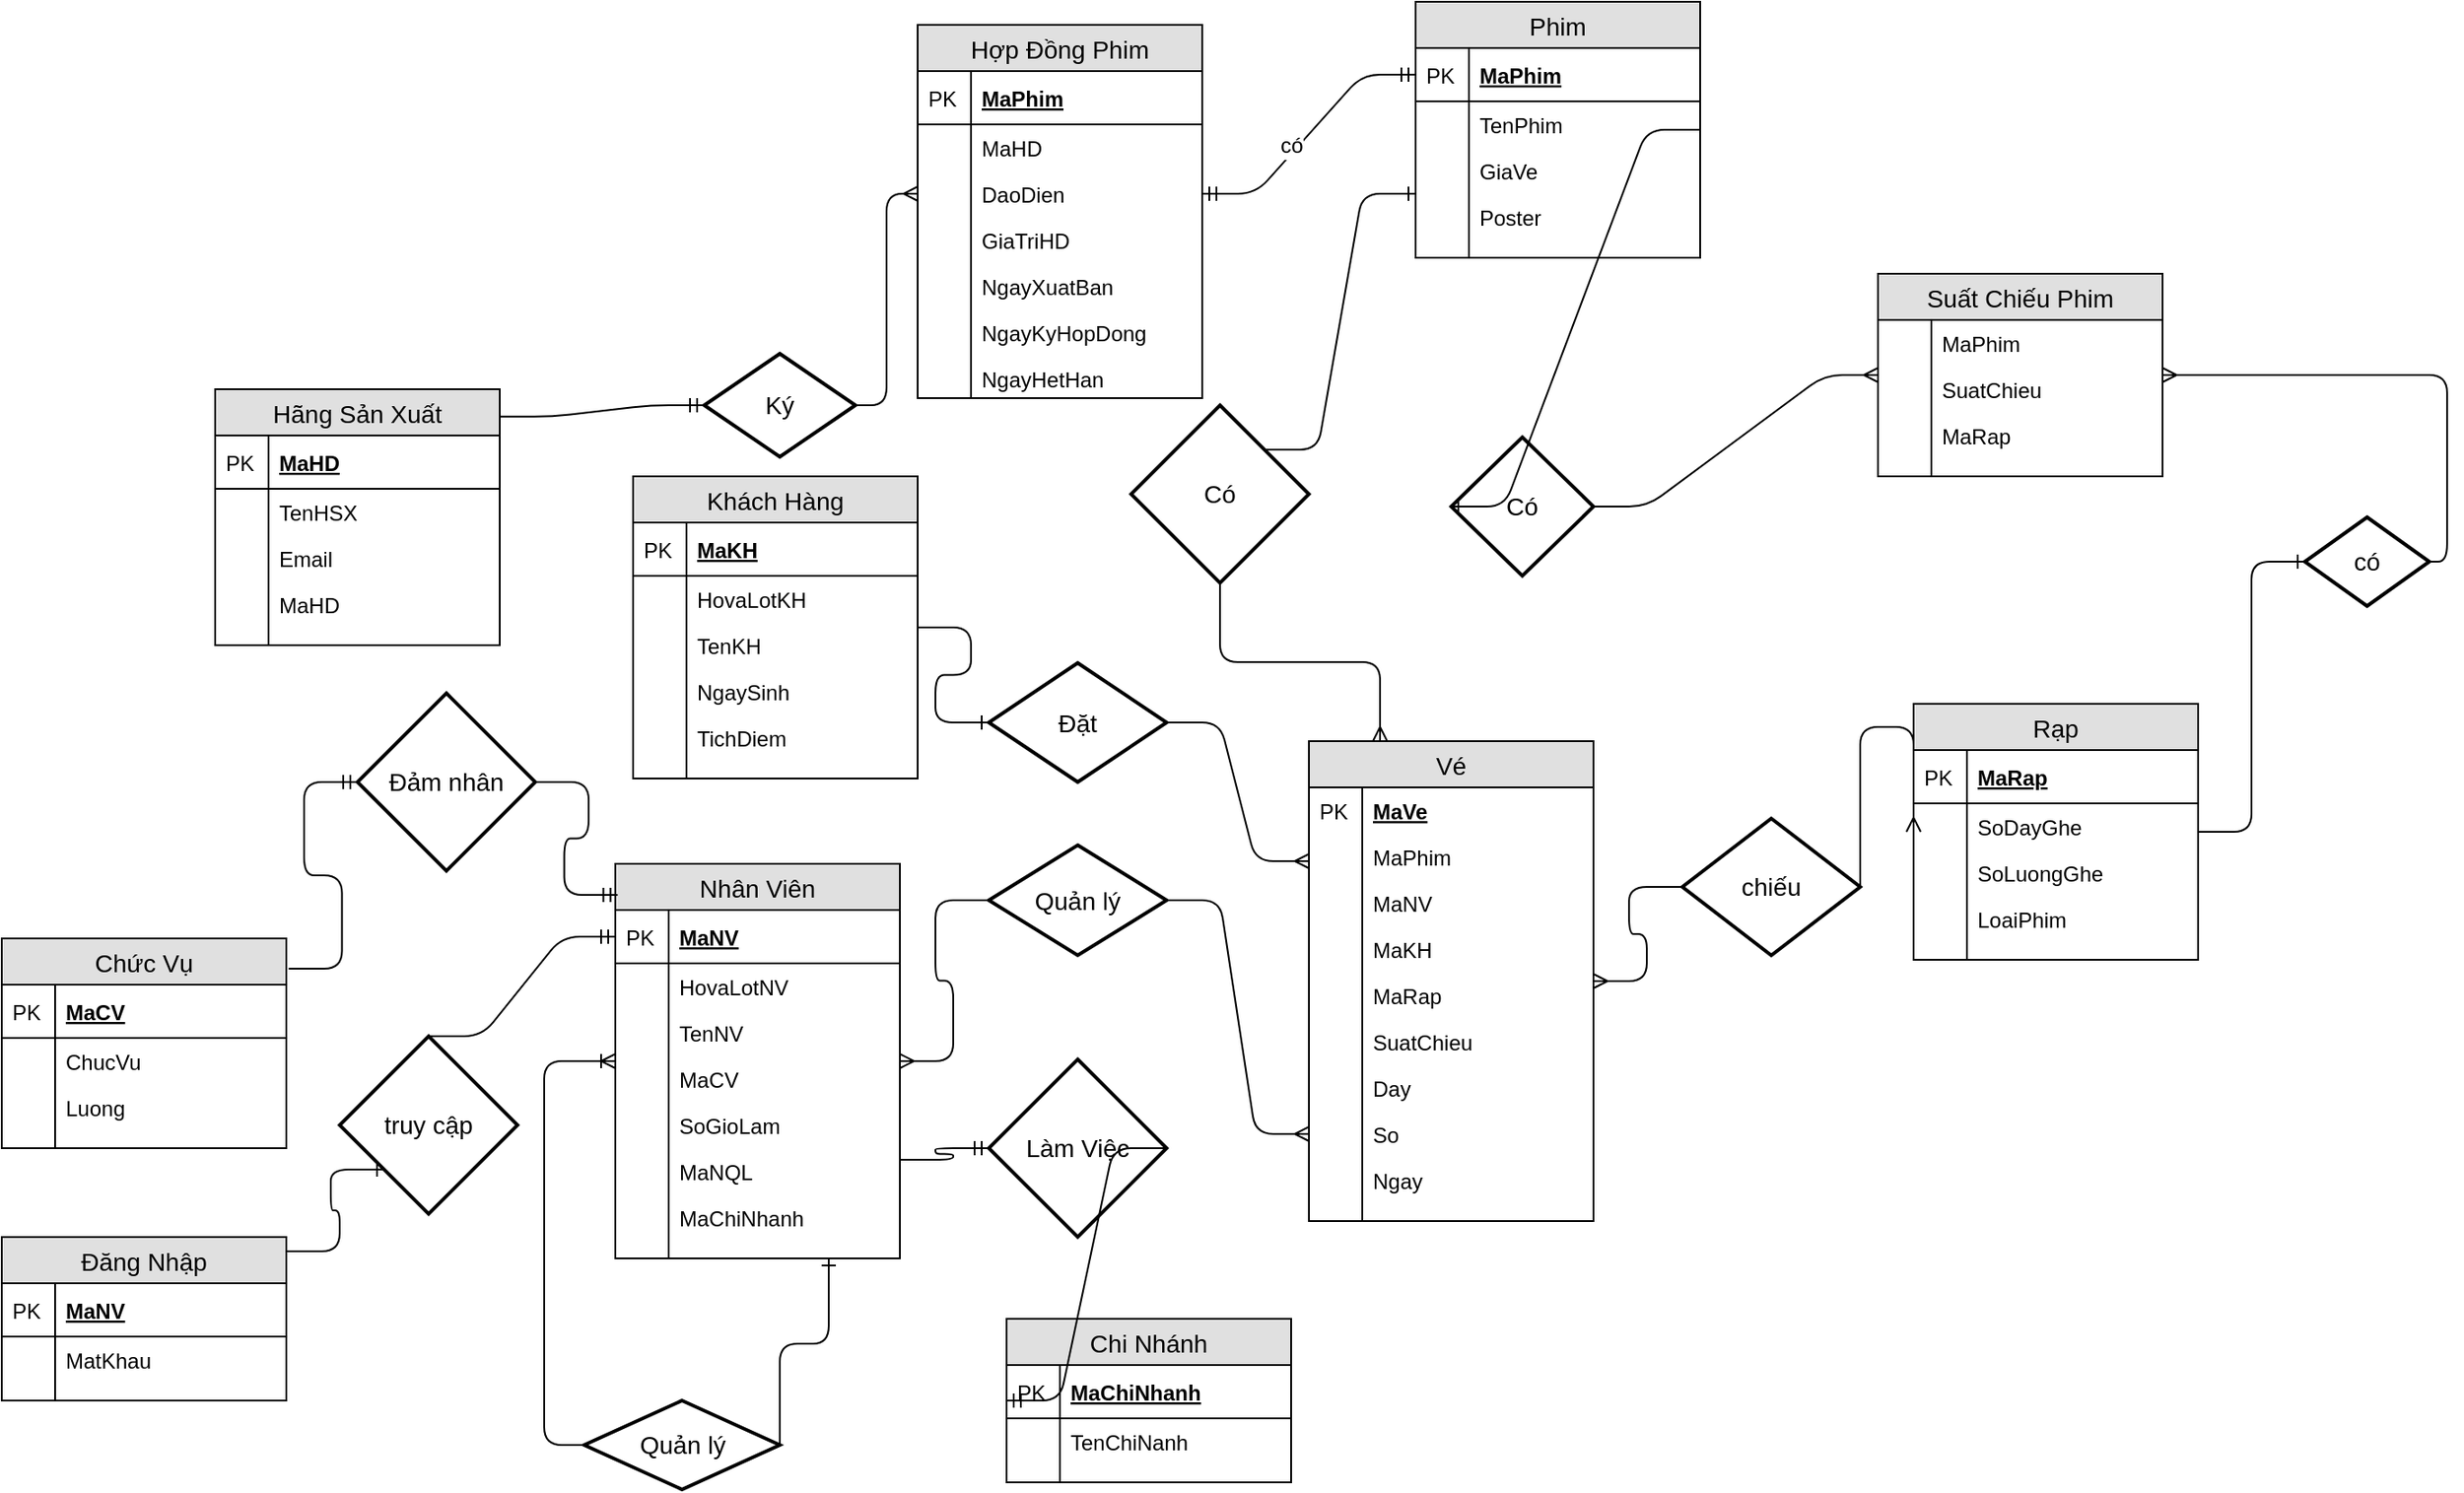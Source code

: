<mxfile version="12.2.4" type="device" pages="1"><diagram id="tNnjI2IYFO8P9612oSQE" name="Page-1"><mxGraphModel dx="1966" dy="843" grid="1" gridSize="10" guides="1" tooltips="1" connect="1" arrows="1" fold="1" page="1" pageScale="1" pageWidth="1654" pageHeight="2336" math="0" shadow="0"><root><mxCell id="0"/><mxCell id="1" parent="0"/><mxCell id="jgSNfSl7zf2CYYQzQwZG-4" value="Hãng Sản Xuất" style="swimlane;fontStyle=0;childLayout=stackLayout;horizontal=1;startSize=26;fillColor=#e0e0e0;horizontalStack=0;resizeParent=1;resizeParentMax=0;resizeLast=0;collapsible=1;marginBottom=0;swimlaneFillColor=#ffffff;align=center;fontSize=14;" parent="1" vertex="1"><mxGeometry x="200" y="385" width="160" height="144" as="geometry"><mxRectangle x="275" y="381" width="130" height="26" as="alternateBounds"/></mxGeometry></mxCell><mxCell id="jgSNfSl7zf2CYYQzQwZG-5" value="MaHD" style="shape=partialRectangle;top=0;left=0;right=0;bottom=1;align=left;verticalAlign=middle;fillColor=none;spacingLeft=34;spacingRight=4;overflow=hidden;rotatable=0;points=[[0,0.5],[1,0.5]];portConstraint=eastwest;dropTarget=0;fontStyle=5;fontSize=12;" parent="jgSNfSl7zf2CYYQzQwZG-4" vertex="1"><mxGeometry y="26" width="160" height="30" as="geometry"/></mxCell><mxCell id="jgSNfSl7zf2CYYQzQwZG-6" value="PK" style="shape=partialRectangle;top=0;left=0;bottom=0;fillColor=none;align=left;verticalAlign=middle;spacingLeft=4;spacingRight=4;overflow=hidden;rotatable=0;points=[];portConstraint=eastwest;part=1;fontSize=12;" parent="jgSNfSl7zf2CYYQzQwZG-5" vertex="1" connectable="0"><mxGeometry width="30" height="30" as="geometry"/></mxCell><mxCell id="jgSNfSl7zf2CYYQzQwZG-7" value="TenHSX" style="shape=partialRectangle;top=0;left=0;right=0;bottom=0;align=left;verticalAlign=top;fillColor=none;spacingLeft=34;spacingRight=4;overflow=hidden;rotatable=0;points=[[0,0.5],[1,0.5]];portConstraint=eastwest;dropTarget=0;fontSize=12;" parent="jgSNfSl7zf2CYYQzQwZG-4" vertex="1"><mxGeometry y="56" width="160" height="26" as="geometry"/></mxCell><mxCell id="jgSNfSl7zf2CYYQzQwZG-8" value="" style="shape=partialRectangle;top=0;left=0;bottom=0;fillColor=none;align=left;verticalAlign=top;spacingLeft=4;spacingRight=4;overflow=hidden;rotatable=0;points=[];portConstraint=eastwest;part=1;fontSize=12;" parent="jgSNfSl7zf2CYYQzQwZG-7" vertex="1" connectable="0"><mxGeometry width="30" height="26" as="geometry"/></mxCell><mxCell id="jgSNfSl7zf2CYYQzQwZG-9" value="Email" style="shape=partialRectangle;top=0;left=0;right=0;bottom=0;align=left;verticalAlign=top;fillColor=none;spacingLeft=34;spacingRight=4;overflow=hidden;rotatable=0;points=[[0,0.5],[1,0.5]];portConstraint=eastwest;dropTarget=0;fontSize=12;" parent="jgSNfSl7zf2CYYQzQwZG-4" vertex="1"><mxGeometry y="82" width="160" height="26" as="geometry"/></mxCell><mxCell id="jgSNfSl7zf2CYYQzQwZG-10" value="" style="shape=partialRectangle;top=0;left=0;bottom=0;fillColor=none;align=left;verticalAlign=top;spacingLeft=4;spacingRight=4;overflow=hidden;rotatable=0;points=[];portConstraint=eastwest;part=1;fontSize=12;" parent="jgSNfSl7zf2CYYQzQwZG-9" vertex="1" connectable="0"><mxGeometry width="30" height="26" as="geometry"/></mxCell><mxCell id="jgSNfSl7zf2CYYQzQwZG-11" value="MaHD" style="shape=partialRectangle;top=0;left=0;right=0;bottom=0;align=left;verticalAlign=top;fillColor=none;spacingLeft=34;spacingRight=4;overflow=hidden;rotatable=0;points=[[0,0.5],[1,0.5]];portConstraint=eastwest;dropTarget=0;fontSize=12;" parent="jgSNfSl7zf2CYYQzQwZG-4" vertex="1"><mxGeometry y="108" width="160" height="26" as="geometry"/></mxCell><mxCell id="jgSNfSl7zf2CYYQzQwZG-12" value="" style="shape=partialRectangle;top=0;left=0;bottom=0;fillColor=none;align=left;verticalAlign=top;spacingLeft=4;spacingRight=4;overflow=hidden;rotatable=0;points=[];portConstraint=eastwest;part=1;fontSize=12;" parent="jgSNfSl7zf2CYYQzQwZG-11" vertex="1" connectable="0"><mxGeometry width="30" height="26" as="geometry"/></mxCell><mxCell id="jgSNfSl7zf2CYYQzQwZG-13" value="" style="shape=partialRectangle;top=0;left=0;right=0;bottom=0;align=left;verticalAlign=top;fillColor=none;spacingLeft=34;spacingRight=4;overflow=hidden;rotatable=0;points=[[0,0.5],[1,0.5]];portConstraint=eastwest;dropTarget=0;fontSize=12;" parent="jgSNfSl7zf2CYYQzQwZG-4" vertex="1"><mxGeometry y="134" width="160" height="10" as="geometry"/></mxCell><mxCell id="jgSNfSl7zf2CYYQzQwZG-14" value="" style="shape=partialRectangle;top=0;left=0;bottom=0;fillColor=none;align=left;verticalAlign=top;spacingLeft=4;spacingRight=4;overflow=hidden;rotatable=0;points=[];portConstraint=eastwest;part=1;fontSize=12;" parent="jgSNfSl7zf2CYYQzQwZG-13" vertex="1" connectable="0"><mxGeometry width="30" height="10" as="geometry"/></mxCell><mxCell id="jgSNfSl7zf2CYYQzQwZG-21" value="Phim" style="swimlane;fontStyle=0;childLayout=stackLayout;horizontal=1;startSize=26;fillColor=#e0e0e0;horizontalStack=0;resizeParent=1;resizeParentMax=0;resizeLast=0;collapsible=1;marginBottom=0;swimlaneFillColor=#ffffff;align=center;fontSize=14;" parent="1" vertex="1"><mxGeometry x="875" y="167" width="160" height="144" as="geometry"><mxRectangle x="875" y="167" width="60" height="26" as="alternateBounds"/></mxGeometry></mxCell><mxCell id="jgSNfSl7zf2CYYQzQwZG-22" value="MaPhim" style="shape=partialRectangle;top=0;left=0;right=0;bottom=1;align=left;verticalAlign=middle;fillColor=none;spacingLeft=34;spacingRight=4;overflow=hidden;rotatable=0;points=[[0,0.5],[1,0.5]];portConstraint=eastwest;dropTarget=0;fontStyle=5;fontSize=12;" parent="jgSNfSl7zf2CYYQzQwZG-21" vertex="1"><mxGeometry y="26" width="160" height="30" as="geometry"/></mxCell><mxCell id="jgSNfSl7zf2CYYQzQwZG-23" value="PK" style="shape=partialRectangle;top=0;left=0;bottom=0;fillColor=none;align=left;verticalAlign=middle;spacingLeft=4;spacingRight=4;overflow=hidden;rotatable=0;points=[];portConstraint=eastwest;part=1;fontSize=12;" parent="jgSNfSl7zf2CYYQzQwZG-22" vertex="1" connectable="0"><mxGeometry width="30" height="30" as="geometry"/></mxCell><mxCell id="jgSNfSl7zf2CYYQzQwZG-24" value="TenPhim" style="shape=partialRectangle;top=0;left=0;right=0;bottom=0;align=left;verticalAlign=top;fillColor=none;spacingLeft=34;spacingRight=4;overflow=hidden;rotatable=0;points=[[0,0.5],[1,0.5]];portConstraint=eastwest;dropTarget=0;fontSize=12;" parent="jgSNfSl7zf2CYYQzQwZG-21" vertex="1"><mxGeometry y="56" width="160" height="26" as="geometry"/></mxCell><mxCell id="jgSNfSl7zf2CYYQzQwZG-25" value="" style="shape=partialRectangle;top=0;left=0;bottom=0;fillColor=none;align=left;verticalAlign=top;spacingLeft=4;spacingRight=4;overflow=hidden;rotatable=0;points=[];portConstraint=eastwest;part=1;fontSize=12;" parent="jgSNfSl7zf2CYYQzQwZG-24" vertex="1" connectable="0"><mxGeometry width="30" height="26" as="geometry"/></mxCell><mxCell id="jgSNfSl7zf2CYYQzQwZG-26" value="GiaVe" style="shape=partialRectangle;top=0;left=0;right=0;bottom=0;align=left;verticalAlign=top;fillColor=none;spacingLeft=34;spacingRight=4;overflow=hidden;rotatable=0;points=[[0,0.5],[1,0.5]];portConstraint=eastwest;dropTarget=0;fontSize=12;" parent="jgSNfSl7zf2CYYQzQwZG-21" vertex="1"><mxGeometry y="82" width="160" height="26" as="geometry"/></mxCell><mxCell id="jgSNfSl7zf2CYYQzQwZG-27" value="" style="shape=partialRectangle;top=0;left=0;bottom=0;fillColor=none;align=left;verticalAlign=top;spacingLeft=4;spacingRight=4;overflow=hidden;rotatable=0;points=[];portConstraint=eastwest;part=1;fontSize=12;" parent="jgSNfSl7zf2CYYQzQwZG-26" vertex="1" connectable="0"><mxGeometry width="30" height="26" as="geometry"/></mxCell><mxCell id="jgSNfSl7zf2CYYQzQwZG-28" value="Poster" style="shape=partialRectangle;top=0;left=0;right=0;bottom=0;align=left;verticalAlign=top;fillColor=none;spacingLeft=34;spacingRight=4;overflow=hidden;rotatable=0;points=[[0,0.5],[1,0.5]];portConstraint=eastwest;dropTarget=0;fontSize=12;" parent="jgSNfSl7zf2CYYQzQwZG-21" vertex="1"><mxGeometry y="108" width="160" height="26" as="geometry"/></mxCell><mxCell id="jgSNfSl7zf2CYYQzQwZG-29" value="" style="shape=partialRectangle;top=0;left=0;bottom=0;fillColor=none;align=left;verticalAlign=top;spacingLeft=4;spacingRight=4;overflow=hidden;rotatable=0;points=[];portConstraint=eastwest;part=1;fontSize=12;" parent="jgSNfSl7zf2CYYQzQwZG-28" vertex="1" connectable="0"><mxGeometry width="30" height="26" as="geometry"/></mxCell><mxCell id="jgSNfSl7zf2CYYQzQwZG-30" value="" style="shape=partialRectangle;top=0;left=0;right=0;bottom=0;align=left;verticalAlign=top;fillColor=none;spacingLeft=34;spacingRight=4;overflow=hidden;rotatable=0;points=[[0,0.5],[1,0.5]];portConstraint=eastwest;dropTarget=0;fontSize=12;" parent="jgSNfSl7zf2CYYQzQwZG-21" vertex="1"><mxGeometry y="134" width="160" height="10" as="geometry"/></mxCell><mxCell id="jgSNfSl7zf2CYYQzQwZG-31" value="" style="shape=partialRectangle;top=0;left=0;bottom=0;fillColor=none;align=left;verticalAlign=top;spacingLeft=4;spacingRight=4;overflow=hidden;rotatable=0;points=[];portConstraint=eastwest;part=1;fontSize=12;" parent="jgSNfSl7zf2CYYQzQwZG-30" vertex="1" connectable="0"><mxGeometry width="30" height="10" as="geometry"/></mxCell><mxCell id="jgSNfSl7zf2CYYQzQwZG-32" value="Hợp Đồng Phim" style="swimlane;fontStyle=0;childLayout=stackLayout;horizontal=1;startSize=26;fillColor=#e0e0e0;horizontalStack=0;resizeParent=1;resizeParentMax=0;resizeLast=0;collapsible=1;marginBottom=0;swimlaneFillColor=#ffffff;align=center;fontSize=14;" parent="1" vertex="1"><mxGeometry x="595" y="180" width="160" height="210" as="geometry"><mxRectangle x="595" y="180" width="130" height="26" as="alternateBounds"/></mxGeometry></mxCell><mxCell id="jgSNfSl7zf2CYYQzQwZG-33" value="MaPhim" style="shape=partialRectangle;top=0;left=0;right=0;bottom=1;align=left;verticalAlign=middle;fillColor=none;spacingLeft=34;spacingRight=4;overflow=hidden;rotatable=0;points=[[0,0.5],[1,0.5]];portConstraint=eastwest;dropTarget=0;fontStyle=5;fontSize=12;" parent="jgSNfSl7zf2CYYQzQwZG-32" vertex="1"><mxGeometry y="26" width="160" height="30" as="geometry"/></mxCell><mxCell id="jgSNfSl7zf2CYYQzQwZG-34" value="PK" style="shape=partialRectangle;top=0;left=0;bottom=0;fillColor=none;align=left;verticalAlign=middle;spacingLeft=4;spacingRight=4;overflow=hidden;rotatable=0;points=[];portConstraint=eastwest;part=1;fontSize=12;" parent="jgSNfSl7zf2CYYQzQwZG-33" vertex="1" connectable="0"><mxGeometry width="30" height="30" as="geometry"/></mxCell><mxCell id="jgSNfSl7zf2CYYQzQwZG-35" value="MaHD" style="shape=partialRectangle;top=0;left=0;right=0;bottom=0;align=left;verticalAlign=top;fillColor=none;spacingLeft=34;spacingRight=4;overflow=hidden;rotatable=0;points=[[0,0.5],[1,0.5]];portConstraint=eastwest;dropTarget=0;fontSize=12;" parent="jgSNfSl7zf2CYYQzQwZG-32" vertex="1"><mxGeometry y="56" width="160" height="26" as="geometry"/></mxCell><mxCell id="jgSNfSl7zf2CYYQzQwZG-36" value="" style="shape=partialRectangle;top=0;left=0;bottom=0;fillColor=none;align=left;verticalAlign=top;spacingLeft=4;spacingRight=4;overflow=hidden;rotatable=0;points=[];portConstraint=eastwest;part=1;fontSize=12;" parent="jgSNfSl7zf2CYYQzQwZG-35" vertex="1" connectable="0"><mxGeometry width="30" height="26" as="geometry"/></mxCell><mxCell id="jgSNfSl7zf2CYYQzQwZG-37" value="DaoDien" style="shape=partialRectangle;top=0;left=0;right=0;bottom=0;align=left;verticalAlign=top;fillColor=none;spacingLeft=34;spacingRight=4;overflow=hidden;rotatable=0;points=[[0,0.5],[1,0.5]];portConstraint=eastwest;dropTarget=0;fontSize=12;" parent="jgSNfSl7zf2CYYQzQwZG-32" vertex="1"><mxGeometry y="82" width="160" height="26" as="geometry"/></mxCell><mxCell id="jgSNfSl7zf2CYYQzQwZG-38" value="" style="shape=partialRectangle;top=0;left=0;bottom=0;fillColor=none;align=left;verticalAlign=top;spacingLeft=4;spacingRight=4;overflow=hidden;rotatable=0;points=[];portConstraint=eastwest;part=1;fontSize=12;" parent="jgSNfSl7zf2CYYQzQwZG-37" vertex="1" connectable="0"><mxGeometry width="30" height="26" as="geometry"/></mxCell><mxCell id="jgSNfSl7zf2CYYQzQwZG-39" value="GiaTriHD" style="shape=partialRectangle;top=0;left=0;right=0;bottom=0;align=left;verticalAlign=top;fillColor=none;spacingLeft=34;spacingRight=4;overflow=hidden;rotatable=0;points=[[0,0.5],[1,0.5]];portConstraint=eastwest;dropTarget=0;fontSize=12;" parent="jgSNfSl7zf2CYYQzQwZG-32" vertex="1"><mxGeometry y="108" width="160" height="26" as="geometry"/></mxCell><mxCell id="jgSNfSl7zf2CYYQzQwZG-40" value="" style="shape=partialRectangle;top=0;left=0;bottom=0;fillColor=none;align=left;verticalAlign=top;spacingLeft=4;spacingRight=4;overflow=hidden;rotatable=0;points=[];portConstraint=eastwest;part=1;fontSize=12;" parent="jgSNfSl7zf2CYYQzQwZG-39" vertex="1" connectable="0"><mxGeometry width="30" height="26" as="geometry"/></mxCell><mxCell id="jgSNfSl7zf2CYYQzQwZG-45" value="NgayXuatBan" style="shape=partialRectangle;top=0;left=0;right=0;bottom=0;align=left;verticalAlign=top;fillColor=none;spacingLeft=34;spacingRight=4;overflow=hidden;rotatable=0;points=[[0,0.5],[1,0.5]];portConstraint=eastwest;dropTarget=0;fontSize=12;" parent="jgSNfSl7zf2CYYQzQwZG-32" vertex="1"><mxGeometry y="134" width="160" height="26" as="geometry"/></mxCell><mxCell id="jgSNfSl7zf2CYYQzQwZG-46" value="" style="shape=partialRectangle;top=0;left=0;bottom=0;fillColor=none;align=left;verticalAlign=top;spacingLeft=4;spacingRight=4;overflow=hidden;rotatable=0;points=[];portConstraint=eastwest;part=1;fontSize=12;" parent="jgSNfSl7zf2CYYQzQwZG-45" vertex="1" connectable="0"><mxGeometry width="30" height="26" as="geometry"/></mxCell><mxCell id="jgSNfSl7zf2CYYQzQwZG-48" value="NgayKyHopDong" style="shape=partialRectangle;top=0;left=0;right=0;bottom=0;align=left;verticalAlign=top;fillColor=none;spacingLeft=34;spacingRight=4;overflow=hidden;rotatable=0;points=[[0,0.5],[1,0.5]];portConstraint=eastwest;dropTarget=0;fontSize=12;" parent="jgSNfSl7zf2CYYQzQwZG-32" vertex="1"><mxGeometry y="160" width="160" height="26" as="geometry"/></mxCell><mxCell id="jgSNfSl7zf2CYYQzQwZG-49" value="" style="shape=partialRectangle;top=0;left=0;bottom=0;fillColor=none;align=left;verticalAlign=top;spacingLeft=4;spacingRight=4;overflow=hidden;rotatable=0;points=[];portConstraint=eastwest;part=1;fontSize=12;" parent="jgSNfSl7zf2CYYQzQwZG-48" vertex="1" connectable="0"><mxGeometry width="30" height="26" as="geometry"/></mxCell><mxCell id="jgSNfSl7zf2CYYQzQwZG-41" value="NgayHetHan" style="shape=partialRectangle;top=0;left=0;right=0;bottom=0;align=left;verticalAlign=top;fillColor=none;spacingLeft=34;spacingRight=4;overflow=hidden;rotatable=0;points=[[0,0.5],[1,0.5]];portConstraint=eastwest;dropTarget=0;fontSize=12;" parent="jgSNfSl7zf2CYYQzQwZG-32" vertex="1"><mxGeometry y="186" width="160" height="24" as="geometry"/></mxCell><mxCell id="jgSNfSl7zf2CYYQzQwZG-42" value="" style="shape=partialRectangle;top=0;left=0;bottom=0;fillColor=none;align=left;verticalAlign=top;spacingLeft=4;spacingRight=4;overflow=hidden;rotatable=0;points=[];portConstraint=eastwest;part=1;fontSize=12;" parent="jgSNfSl7zf2CYYQzQwZG-41" vertex="1" connectable="0"><mxGeometry width="30" height="24" as="geometry"/></mxCell><mxCell id="jgSNfSl7zf2CYYQzQwZG-50" value="Ký" style="shape=rhombus;strokeWidth=2;fontSize=17;perimeter=rhombusPerimeter;whiteSpace=wrap;html=1;align=center;fontSize=14;" parent="1" vertex="1"><mxGeometry x="475" y="365" width="85" height="58" as="geometry"/></mxCell><mxCell id="jgSNfSl7zf2CYYQzQwZG-51" value="" style="edgeStyle=entityRelationEdgeStyle;fontSize=12;html=1;endArrow=ERmandOne;entryX=0;entryY=0.5;entryDx=0;entryDy=0;exitX=0.997;exitY=0.107;exitDx=0;exitDy=0;exitPerimeter=0;" parent="1" source="jgSNfSl7zf2CYYQzQwZG-4" target="jgSNfSl7zf2CYYQzQwZG-50" edge="1"><mxGeometry width="100" height="100" relative="1" as="geometry"><mxPoint x="335" y="622" as="sourcePoint"/><mxPoint x="435" y="522" as="targetPoint"/></mxGeometry></mxCell><mxCell id="jgSNfSl7zf2CYYQzQwZG-52" value="" style="edgeStyle=elbowEdgeStyle;fontSize=12;html=1;endArrow=ERmany;entryX=0;entryY=0.5;entryDx=0;entryDy=0;exitX=1;exitY=0.5;exitDx=0;exitDy=0;" parent="1" source="jgSNfSl7zf2CYYQzQwZG-50" target="jgSNfSl7zf2CYYQzQwZG-37" edge="1"><mxGeometry width="100" height="100" relative="1" as="geometry"><mxPoint x="375" y="642" as="sourcePoint"/><mxPoint x="475" y="542" as="targetPoint"/></mxGeometry></mxCell><mxCell id="jgSNfSl7zf2CYYQzQwZG-53" value="" style="edgeStyle=entityRelationEdgeStyle;fontSize=12;html=1;endArrow=ERmandOne;startArrow=ERmandOne;entryX=0;entryY=0.5;entryDx=0;entryDy=0;exitX=1;exitY=0.5;exitDx=0;exitDy=0;" parent="1" source="jgSNfSl7zf2CYYQzQwZG-37" target="jgSNfSl7zf2CYYQzQwZG-22" edge="1"><mxGeometry width="100" height="100" relative="1" as="geometry"><mxPoint x="785" y="482" as="sourcePoint"/><mxPoint x="885" y="382" as="targetPoint"/></mxGeometry></mxCell><mxCell id="jgSNfSl7zf2CYYQzQwZG-68" value="có" style="text;html=1;resizable=0;points=[];align=center;verticalAlign=middle;labelBackgroundColor=#ffffff;" parent="jgSNfSl7zf2CYYQzQwZG-53" vertex="1" connectable="0"><mxGeometry x="-0.153" y="3" relative="1" as="geometry"><mxPoint as="offset"/></mxGeometry></mxCell><mxCell id="jgSNfSl7zf2CYYQzQwZG-54" value="Suất Chiếu Phim" style="swimlane;fontStyle=0;childLayout=stackLayout;horizontal=1;startSize=26;fillColor=#e0e0e0;horizontalStack=0;resizeParent=1;resizeParentMax=0;resizeLast=0;collapsible=1;marginBottom=0;swimlaneFillColor=#ffffff;align=center;fontSize=14;" parent="1" vertex="1"><mxGeometry x="1135" y="320" width="160" height="114" as="geometry"><mxRectangle x="800" y="39" width="140" height="26" as="alternateBounds"/></mxGeometry></mxCell><mxCell id="jgSNfSl7zf2CYYQzQwZG-57" value="MaPhim" style="shape=partialRectangle;top=0;left=0;right=0;bottom=0;align=left;verticalAlign=top;fillColor=none;spacingLeft=34;spacingRight=4;overflow=hidden;rotatable=0;points=[[0,0.5],[1,0.5]];portConstraint=eastwest;dropTarget=0;fontSize=12;" parent="jgSNfSl7zf2CYYQzQwZG-54" vertex="1"><mxGeometry y="26" width="160" height="26" as="geometry"/></mxCell><mxCell id="jgSNfSl7zf2CYYQzQwZG-58" value="" style="shape=partialRectangle;top=0;left=0;bottom=0;fillColor=none;align=left;verticalAlign=top;spacingLeft=4;spacingRight=4;overflow=hidden;rotatable=0;points=[];portConstraint=eastwest;part=1;fontSize=12;" parent="jgSNfSl7zf2CYYQzQwZG-57" vertex="1" connectable="0"><mxGeometry width="30" height="26" as="geometry"/></mxCell><mxCell id="jgSNfSl7zf2CYYQzQwZG-59" value="SuatChieu" style="shape=partialRectangle;top=0;left=0;right=0;bottom=0;align=left;verticalAlign=top;fillColor=none;spacingLeft=34;spacingRight=4;overflow=hidden;rotatable=0;points=[[0,0.5],[1,0.5]];portConstraint=eastwest;dropTarget=0;fontSize=12;" parent="jgSNfSl7zf2CYYQzQwZG-54" vertex="1"><mxGeometry y="52" width="160" height="26" as="geometry"/></mxCell><mxCell id="jgSNfSl7zf2CYYQzQwZG-60" value="" style="shape=partialRectangle;top=0;left=0;bottom=0;fillColor=none;align=left;verticalAlign=top;spacingLeft=4;spacingRight=4;overflow=hidden;rotatable=0;points=[];portConstraint=eastwest;part=1;fontSize=12;" parent="jgSNfSl7zf2CYYQzQwZG-59" vertex="1" connectable="0"><mxGeometry width="30" height="26" as="geometry"/></mxCell><mxCell id="jgSNfSl7zf2CYYQzQwZG-61" value="MaRap" style="shape=partialRectangle;top=0;left=0;right=0;bottom=0;align=left;verticalAlign=top;fillColor=none;spacingLeft=34;spacingRight=4;overflow=hidden;rotatable=0;points=[[0,0.5],[1,0.5]];portConstraint=eastwest;dropTarget=0;fontSize=12;" parent="jgSNfSl7zf2CYYQzQwZG-54" vertex="1"><mxGeometry y="78" width="160" height="26" as="geometry"/></mxCell><mxCell id="jgSNfSl7zf2CYYQzQwZG-62" value="" style="shape=partialRectangle;top=0;left=0;bottom=0;fillColor=none;align=left;verticalAlign=top;spacingLeft=4;spacingRight=4;overflow=hidden;rotatable=0;points=[];portConstraint=eastwest;part=1;fontSize=12;" parent="jgSNfSl7zf2CYYQzQwZG-61" vertex="1" connectable="0"><mxGeometry width="30" height="26" as="geometry"/></mxCell><mxCell id="jgSNfSl7zf2CYYQzQwZG-63" value="" style="shape=partialRectangle;top=0;left=0;right=0;bottom=0;align=left;verticalAlign=top;fillColor=none;spacingLeft=34;spacingRight=4;overflow=hidden;rotatable=0;points=[[0,0.5],[1,0.5]];portConstraint=eastwest;dropTarget=0;fontSize=12;" parent="jgSNfSl7zf2CYYQzQwZG-54" vertex="1"><mxGeometry y="104" width="160" height="10" as="geometry"/></mxCell><mxCell id="jgSNfSl7zf2CYYQzQwZG-64" value="" style="shape=partialRectangle;top=0;left=0;bottom=0;fillColor=none;align=left;verticalAlign=top;spacingLeft=4;spacingRight=4;overflow=hidden;rotatable=0;points=[];portConstraint=eastwest;part=1;fontSize=12;" parent="jgSNfSl7zf2CYYQzQwZG-63" vertex="1" connectable="0"><mxGeometry width="30" height="10" as="geometry"/></mxCell><mxCell id="jgSNfSl7zf2CYYQzQwZG-65" value="Có" style="shape=rhombus;strokeWidth=2;fontSize=17;perimeter=rhombusPerimeter;whiteSpace=wrap;html=1;align=center;fontSize=14;" parent="1" vertex="1"><mxGeometry x="895" y="412" width="80" height="78" as="geometry"/></mxCell><mxCell id="jgSNfSl7zf2CYYQzQwZG-69" value="" style="edgeStyle=entityRelationEdgeStyle;fontSize=12;html=1;endArrow=ERmany;entryX=0;entryY=0.5;entryDx=0;entryDy=0;exitX=1;exitY=0.5;exitDx=0;exitDy=0;" parent="1" source="jgSNfSl7zf2CYYQzQwZG-65" target="jgSNfSl7zf2CYYQzQwZG-54" edge="1"><mxGeometry width="100" height="100" relative="1" as="geometry"><mxPoint x="995" y="522" as="sourcePoint"/><mxPoint x="1095" y="422" as="targetPoint"/></mxGeometry></mxCell><mxCell id="jgSNfSl7zf2CYYQzQwZG-70" value="" style="edgeStyle=entityRelationEdgeStyle;fontSize=12;html=1;endArrow=ERone;endFill=1;entryX=0;entryY=0.5;entryDx=0;entryDy=0;exitX=1;exitY=0.5;exitDx=0;exitDy=0;" parent="1" source="jgSNfSl7zf2CYYQzQwZG-21" target="jgSNfSl7zf2CYYQzQwZG-65" edge="1"><mxGeometry width="100" height="100" relative="1" as="geometry"><mxPoint x="765" y="512" as="sourcePoint"/><mxPoint x="865" y="412" as="targetPoint"/></mxGeometry></mxCell><mxCell id="jgSNfSl7zf2CYYQzQwZG-71" value="Rạp" style="swimlane;fontStyle=0;childLayout=stackLayout;horizontal=1;startSize=26;fillColor=#e0e0e0;horizontalStack=0;resizeParent=1;resizeParentMax=0;resizeLast=0;collapsible=1;marginBottom=0;swimlaneFillColor=#ffffff;align=center;fontSize=14;" parent="1" vertex="1"><mxGeometry x="1155" y="562" width="160" height="144" as="geometry"><mxRectangle x="850" y="250" width="60" height="26" as="alternateBounds"/></mxGeometry></mxCell><mxCell id="jgSNfSl7zf2CYYQzQwZG-72" value="MaRap" style="shape=partialRectangle;top=0;left=0;right=0;bottom=1;align=left;verticalAlign=middle;fillColor=none;spacingLeft=34;spacingRight=4;overflow=hidden;rotatable=0;points=[[0,0.5],[1,0.5]];portConstraint=eastwest;dropTarget=0;fontStyle=5;fontSize=12;" parent="jgSNfSl7zf2CYYQzQwZG-71" vertex="1"><mxGeometry y="26" width="160" height="30" as="geometry"/></mxCell><mxCell id="jgSNfSl7zf2CYYQzQwZG-73" value="PK" style="shape=partialRectangle;top=0;left=0;bottom=0;fillColor=none;align=left;verticalAlign=middle;spacingLeft=4;spacingRight=4;overflow=hidden;rotatable=0;points=[];portConstraint=eastwest;part=1;fontSize=12;" parent="jgSNfSl7zf2CYYQzQwZG-72" vertex="1" connectable="0"><mxGeometry width="30" height="30" as="geometry"/></mxCell><mxCell id="jgSNfSl7zf2CYYQzQwZG-74" value="SoDayGhe" style="shape=partialRectangle;top=0;left=0;right=0;bottom=0;align=left;verticalAlign=top;fillColor=none;spacingLeft=34;spacingRight=4;overflow=hidden;rotatable=0;points=[[0,0.5],[1,0.5]];portConstraint=eastwest;dropTarget=0;fontSize=12;" parent="jgSNfSl7zf2CYYQzQwZG-71" vertex="1"><mxGeometry y="56" width="160" height="26" as="geometry"/></mxCell><mxCell id="jgSNfSl7zf2CYYQzQwZG-75" value="" style="shape=partialRectangle;top=0;left=0;bottom=0;fillColor=none;align=left;verticalAlign=top;spacingLeft=4;spacingRight=4;overflow=hidden;rotatable=0;points=[];portConstraint=eastwest;part=1;fontSize=12;" parent="jgSNfSl7zf2CYYQzQwZG-74" vertex="1" connectable="0"><mxGeometry width="30" height="26" as="geometry"/></mxCell><mxCell id="jgSNfSl7zf2CYYQzQwZG-76" value="SoLuongGhe" style="shape=partialRectangle;top=0;left=0;right=0;bottom=0;align=left;verticalAlign=top;fillColor=none;spacingLeft=34;spacingRight=4;overflow=hidden;rotatable=0;points=[[0,0.5],[1,0.5]];portConstraint=eastwest;dropTarget=0;fontSize=12;" parent="jgSNfSl7zf2CYYQzQwZG-71" vertex="1"><mxGeometry y="82" width="160" height="26" as="geometry"/></mxCell><mxCell id="jgSNfSl7zf2CYYQzQwZG-77" value="" style="shape=partialRectangle;top=0;left=0;bottom=0;fillColor=none;align=left;verticalAlign=top;spacingLeft=4;spacingRight=4;overflow=hidden;rotatable=0;points=[];portConstraint=eastwest;part=1;fontSize=12;" parent="jgSNfSl7zf2CYYQzQwZG-76" vertex="1" connectable="0"><mxGeometry width="30" height="26" as="geometry"/></mxCell><mxCell id="jgSNfSl7zf2CYYQzQwZG-78" value="LoaiPhim" style="shape=partialRectangle;top=0;left=0;right=0;bottom=0;align=left;verticalAlign=top;fillColor=none;spacingLeft=34;spacingRight=4;overflow=hidden;rotatable=0;points=[[0,0.5],[1,0.5]];portConstraint=eastwest;dropTarget=0;fontSize=12;" parent="jgSNfSl7zf2CYYQzQwZG-71" vertex="1"><mxGeometry y="108" width="160" height="26" as="geometry"/></mxCell><mxCell id="jgSNfSl7zf2CYYQzQwZG-79" value="" style="shape=partialRectangle;top=0;left=0;bottom=0;fillColor=none;align=left;verticalAlign=top;spacingLeft=4;spacingRight=4;overflow=hidden;rotatable=0;points=[];portConstraint=eastwest;part=1;fontSize=12;" parent="jgSNfSl7zf2CYYQzQwZG-78" vertex="1" connectable="0"><mxGeometry width="30" height="26" as="geometry"/></mxCell><mxCell id="jgSNfSl7zf2CYYQzQwZG-80" value="" style="shape=partialRectangle;top=0;left=0;right=0;bottom=0;align=left;verticalAlign=top;fillColor=none;spacingLeft=34;spacingRight=4;overflow=hidden;rotatable=0;points=[[0,0.5],[1,0.5]];portConstraint=eastwest;dropTarget=0;fontSize=12;" parent="jgSNfSl7zf2CYYQzQwZG-71" vertex="1"><mxGeometry y="134" width="160" height="10" as="geometry"/></mxCell><mxCell id="jgSNfSl7zf2CYYQzQwZG-81" value="" style="shape=partialRectangle;top=0;left=0;bottom=0;fillColor=none;align=left;verticalAlign=top;spacingLeft=4;spacingRight=4;overflow=hidden;rotatable=0;points=[];portConstraint=eastwest;part=1;fontSize=12;" parent="jgSNfSl7zf2CYYQzQwZG-80" vertex="1" connectable="0"><mxGeometry width="30" height="10" as="geometry"/></mxCell><mxCell id="jgSNfSl7zf2CYYQzQwZG-83" value="có" style="shape=rhombus;strokeWidth=2;fontSize=17;perimeter=rhombusPerimeter;whiteSpace=wrap;html=1;align=center;fontSize=14;" parent="1" vertex="1"><mxGeometry x="1375" y="457" width="70" height="50" as="geometry"/></mxCell><mxCell id="jgSNfSl7zf2CYYQzQwZG-84" value="" style="edgeStyle=entityRelationEdgeStyle;fontSize=12;html=1;endArrow=ERone;endFill=1;entryX=0;entryY=0.5;entryDx=0;entryDy=0;exitX=1;exitY=0.5;exitDx=0;exitDy=0;" parent="1" source="jgSNfSl7zf2CYYQzQwZG-71" target="jgSNfSl7zf2CYYQzQwZG-83" edge="1"><mxGeometry width="100" height="100" relative="1" as="geometry"><mxPoint x="1167" y="562" as="sourcePoint"/><mxPoint x="1075" y="492" as="targetPoint"/></mxGeometry></mxCell><mxCell id="jgSNfSl7zf2CYYQzQwZG-85" value="" style="edgeStyle=elbowEdgeStyle;fontSize=12;html=1;endArrow=ERmany;entryX=1;entryY=0.5;entryDx=0;entryDy=0;exitX=1;exitY=0.5;exitDx=0;exitDy=0;" parent="1" source="jgSNfSl7zf2CYYQzQwZG-83" target="jgSNfSl7zf2CYYQzQwZG-54" edge="1"><mxGeometry width="100" height="100" relative="1" as="geometry"><mxPoint x="1185" y="502" as="sourcePoint"/><mxPoint x="1285" y="402" as="targetPoint"/><Array as="points"><mxPoint x="1455" y="432"/><mxPoint x="1335" y="392"/><mxPoint x="1235" y="412"/></Array></mxGeometry></mxCell><mxCell id="jgSNfSl7zf2CYYQzQwZG-86" value="Khách Hàng" style="swimlane;fontStyle=0;childLayout=stackLayout;horizontal=1;startSize=26;fillColor=#e0e0e0;horizontalStack=0;resizeParent=1;resizeParentMax=0;resizeLast=0;collapsible=1;marginBottom=0;swimlaneFillColor=#ffffff;align=center;fontSize=14;" parent="1" vertex="1"><mxGeometry x="435" y="434" width="160" height="170" as="geometry"><mxRectangle x="180" y="122" width="110" height="26" as="alternateBounds"/></mxGeometry></mxCell><mxCell id="jgSNfSl7zf2CYYQzQwZG-87" value="MaKH" style="shape=partialRectangle;top=0;left=0;right=0;bottom=1;align=left;verticalAlign=middle;fillColor=none;spacingLeft=34;spacingRight=4;overflow=hidden;rotatable=0;points=[[0,0.5],[1,0.5]];portConstraint=eastwest;dropTarget=0;fontStyle=5;fontSize=12;" parent="jgSNfSl7zf2CYYQzQwZG-86" vertex="1"><mxGeometry y="26" width="160" height="30" as="geometry"/></mxCell><mxCell id="jgSNfSl7zf2CYYQzQwZG-88" value="PK" style="shape=partialRectangle;top=0;left=0;bottom=0;fillColor=none;align=left;verticalAlign=middle;spacingLeft=4;spacingRight=4;overflow=hidden;rotatable=0;points=[];portConstraint=eastwest;part=1;fontSize=12;" parent="jgSNfSl7zf2CYYQzQwZG-87" vertex="1" connectable="0"><mxGeometry width="30" height="30" as="geometry"/></mxCell><mxCell id="jgSNfSl7zf2CYYQzQwZG-89" value="HovaLotKH" style="shape=partialRectangle;top=0;left=0;right=0;bottom=0;align=left;verticalAlign=top;fillColor=none;spacingLeft=34;spacingRight=4;overflow=hidden;rotatable=0;points=[[0,0.5],[1,0.5]];portConstraint=eastwest;dropTarget=0;fontSize=12;" parent="jgSNfSl7zf2CYYQzQwZG-86" vertex="1"><mxGeometry y="56" width="160" height="26" as="geometry"/></mxCell><mxCell id="jgSNfSl7zf2CYYQzQwZG-90" value="" style="shape=partialRectangle;top=0;left=0;bottom=0;fillColor=none;align=left;verticalAlign=top;spacingLeft=4;spacingRight=4;overflow=hidden;rotatable=0;points=[];portConstraint=eastwest;part=1;fontSize=12;" parent="jgSNfSl7zf2CYYQzQwZG-89" vertex="1" connectable="0"><mxGeometry width="30" height="26" as="geometry"/></mxCell><mxCell id="jgSNfSl7zf2CYYQzQwZG-91" value="TenKH" style="shape=partialRectangle;top=0;left=0;right=0;bottom=0;align=left;verticalAlign=top;fillColor=none;spacingLeft=34;spacingRight=4;overflow=hidden;rotatable=0;points=[[0,0.5],[1,0.5]];portConstraint=eastwest;dropTarget=0;fontSize=12;" parent="jgSNfSl7zf2CYYQzQwZG-86" vertex="1"><mxGeometry y="82" width="160" height="26" as="geometry"/></mxCell><mxCell id="jgSNfSl7zf2CYYQzQwZG-92" value="" style="shape=partialRectangle;top=0;left=0;bottom=0;fillColor=none;align=left;verticalAlign=top;spacingLeft=4;spacingRight=4;overflow=hidden;rotatable=0;points=[];portConstraint=eastwest;part=1;fontSize=12;" parent="jgSNfSl7zf2CYYQzQwZG-91" vertex="1" connectable="0"><mxGeometry width="30" height="26" as="geometry"/></mxCell><mxCell id="jgSNfSl7zf2CYYQzQwZG-93" value="NgaySinh" style="shape=partialRectangle;top=0;left=0;right=0;bottom=0;align=left;verticalAlign=top;fillColor=none;spacingLeft=34;spacingRight=4;overflow=hidden;rotatable=0;points=[[0,0.5],[1,0.5]];portConstraint=eastwest;dropTarget=0;fontSize=12;" parent="jgSNfSl7zf2CYYQzQwZG-86" vertex="1"><mxGeometry y="108" width="160" height="26" as="geometry"/></mxCell><mxCell id="jgSNfSl7zf2CYYQzQwZG-94" value="" style="shape=partialRectangle;top=0;left=0;bottom=0;fillColor=none;align=left;verticalAlign=top;spacingLeft=4;spacingRight=4;overflow=hidden;rotatable=0;points=[];portConstraint=eastwest;part=1;fontSize=12;" parent="jgSNfSl7zf2CYYQzQwZG-93" vertex="1" connectable="0"><mxGeometry width="30" height="26" as="geometry"/></mxCell><mxCell id="jgSNfSl7zf2CYYQzQwZG-99" value="TichDiem" style="shape=partialRectangle;top=0;left=0;right=0;bottom=0;align=left;verticalAlign=top;fillColor=none;spacingLeft=34;spacingRight=4;overflow=hidden;rotatable=0;points=[[0,0.5],[1,0.5]];portConstraint=eastwest;dropTarget=0;fontSize=12;" parent="jgSNfSl7zf2CYYQzQwZG-86" vertex="1"><mxGeometry y="134" width="160" height="26" as="geometry"/></mxCell><mxCell id="jgSNfSl7zf2CYYQzQwZG-100" value="" style="shape=partialRectangle;top=0;left=0;bottom=0;fillColor=none;align=left;verticalAlign=top;spacingLeft=4;spacingRight=4;overflow=hidden;rotatable=0;points=[];portConstraint=eastwest;part=1;fontSize=12;" parent="jgSNfSl7zf2CYYQzQwZG-99" vertex="1" connectable="0"><mxGeometry width="30" height="26" as="geometry"/></mxCell><mxCell id="jgSNfSl7zf2CYYQzQwZG-95" value="" style="shape=partialRectangle;top=0;left=0;right=0;bottom=0;align=left;verticalAlign=top;fillColor=none;spacingLeft=34;spacingRight=4;overflow=hidden;rotatable=0;points=[[0,0.5],[1,0.5]];portConstraint=eastwest;dropTarget=0;fontSize=12;" parent="jgSNfSl7zf2CYYQzQwZG-86" vertex="1"><mxGeometry y="160" width="160" height="10" as="geometry"/></mxCell><mxCell id="jgSNfSl7zf2CYYQzQwZG-96" value="" style="shape=partialRectangle;top=0;left=0;bottom=0;fillColor=none;align=left;verticalAlign=top;spacingLeft=4;spacingRight=4;overflow=hidden;rotatable=0;points=[];portConstraint=eastwest;part=1;fontSize=12;" parent="jgSNfSl7zf2CYYQzQwZG-95" vertex="1" connectable="0"><mxGeometry width="30" height="10" as="geometry"/></mxCell><mxCell id="jgSNfSl7zf2CYYQzQwZG-101" value="Đặt" style="shape=rhombus;strokeWidth=2;fontSize=17;perimeter=rhombusPerimeter;whiteSpace=wrap;html=1;align=center;fontSize=14;" parent="1" vertex="1"><mxGeometry x="635" y="539" width="100" height="67" as="geometry"/></mxCell><mxCell id="jgSNfSl7zf2CYYQzQwZG-102" value="Vé" style="swimlane;fontStyle=0;childLayout=stackLayout;horizontal=1;startSize=26;fillColor=#e0e0e0;horizontalStack=0;resizeParent=1;resizeParentMax=0;resizeLast=0;collapsible=1;marginBottom=0;swimlaneFillColor=#ffffff;align=center;fontSize=14;" parent="1" vertex="1"><mxGeometry x="815" y="583" width="160" height="270" as="geometry"><mxRectangle x="560" y="271" width="80" height="26" as="alternateBounds"/></mxGeometry></mxCell><mxCell id="jgSNfSl7zf2CYYQzQwZG-163" value="MaVe" style="shape=partialRectangle;top=0;left=0;right=0;bottom=0;align=left;verticalAlign=top;fillColor=none;spacingLeft=34;spacingRight=4;overflow=hidden;rotatable=0;points=[[0,0.5],[1,0.5]];portConstraint=eastwest;dropTarget=0;fontSize=12;strokeColor=#000000;fontStyle=5" parent="jgSNfSl7zf2CYYQzQwZG-102" vertex="1"><mxGeometry y="26" width="160" height="26" as="geometry"/></mxCell><mxCell id="jgSNfSl7zf2CYYQzQwZG-164" value="PK" style="shape=partialRectangle;top=0;left=0;bottom=0;fillColor=none;align=left;verticalAlign=top;spacingLeft=4;spacingRight=4;overflow=hidden;rotatable=0;points=[];portConstraint=eastwest;part=1;fontSize=12;" parent="jgSNfSl7zf2CYYQzQwZG-163" vertex="1" connectable="0"><mxGeometry width="30" height="26" as="geometry"/></mxCell><mxCell id="jgSNfSl7zf2CYYQzQwZG-166" value="MaPhim" style="shape=partialRectangle;top=0;left=0;right=0;bottom=0;align=left;verticalAlign=top;fillColor=none;spacingLeft=34;spacingRight=4;overflow=hidden;rotatable=0;points=[[0,0.5],[1,0.5]];portConstraint=eastwest;dropTarget=0;fontSize=12;strokeColor=#000000;" parent="jgSNfSl7zf2CYYQzQwZG-102" vertex="1"><mxGeometry y="52" width="160" height="26" as="geometry"/></mxCell><mxCell id="jgSNfSl7zf2CYYQzQwZG-167" value="" style="shape=partialRectangle;top=0;left=0;bottom=0;fillColor=none;align=left;verticalAlign=top;spacingLeft=4;spacingRight=4;overflow=hidden;rotatable=0;points=[];portConstraint=eastwest;part=1;fontSize=12;" parent="jgSNfSl7zf2CYYQzQwZG-166" vertex="1" connectable="0"><mxGeometry width="30" height="26" as="geometry"/></mxCell><mxCell id="jgSNfSl7zf2CYYQzQwZG-168" value="MaNV" style="shape=partialRectangle;top=0;left=0;right=0;bottom=0;align=left;verticalAlign=top;fillColor=none;spacingLeft=34;spacingRight=4;overflow=hidden;rotatable=0;points=[[0,0.5],[1,0.5]];portConstraint=eastwest;dropTarget=0;fontSize=12;strokeColor=#000000;" parent="jgSNfSl7zf2CYYQzQwZG-102" vertex="1"><mxGeometry y="78" width="160" height="26" as="geometry"/></mxCell><mxCell id="jgSNfSl7zf2CYYQzQwZG-169" value="" style="shape=partialRectangle;top=0;left=0;bottom=0;fillColor=none;align=left;verticalAlign=top;spacingLeft=4;spacingRight=4;overflow=hidden;rotatable=0;points=[];portConstraint=eastwest;part=1;fontSize=12;" parent="jgSNfSl7zf2CYYQzQwZG-168" vertex="1" connectable="0"><mxGeometry width="30" height="26" as="geometry"/></mxCell><mxCell id="jgSNfSl7zf2CYYQzQwZG-170" value="MaKH" style="shape=partialRectangle;top=0;left=0;right=0;bottom=0;align=left;verticalAlign=top;fillColor=none;spacingLeft=34;spacingRight=4;overflow=hidden;rotatable=0;points=[[0,0.5],[1,0.5]];portConstraint=eastwest;dropTarget=0;fontSize=12;strokeColor=#000000;" parent="jgSNfSl7zf2CYYQzQwZG-102" vertex="1"><mxGeometry y="104" width="160" height="26" as="geometry"/></mxCell><mxCell id="jgSNfSl7zf2CYYQzQwZG-171" value="" style="shape=partialRectangle;top=0;left=0;bottom=0;fillColor=none;align=left;verticalAlign=top;spacingLeft=4;spacingRight=4;overflow=hidden;rotatable=0;points=[];portConstraint=eastwest;part=1;fontSize=12;" parent="jgSNfSl7zf2CYYQzQwZG-170" vertex="1" connectable="0"><mxGeometry width="30" height="26" as="geometry"/></mxCell><mxCell id="jgSNfSl7zf2CYYQzQwZG-172" value="MaRap" style="shape=partialRectangle;top=0;left=0;right=0;bottom=0;align=left;verticalAlign=top;fillColor=none;spacingLeft=34;spacingRight=4;overflow=hidden;rotatable=0;points=[[0,0.5],[1,0.5]];portConstraint=eastwest;dropTarget=0;fontSize=12;strokeColor=#000000;" parent="jgSNfSl7zf2CYYQzQwZG-102" vertex="1"><mxGeometry y="130" width="160" height="26" as="geometry"/></mxCell><mxCell id="jgSNfSl7zf2CYYQzQwZG-173" value="" style="shape=partialRectangle;top=0;left=0;bottom=0;fillColor=none;align=left;verticalAlign=top;spacingLeft=4;spacingRight=4;overflow=hidden;rotatable=0;points=[];portConstraint=eastwest;part=1;fontSize=12;" parent="jgSNfSl7zf2CYYQzQwZG-172" vertex="1" connectable="0"><mxGeometry width="30" height="26" as="geometry"/></mxCell><mxCell id="jgSNfSl7zf2CYYQzQwZG-105" value="SuatChieu" style="shape=partialRectangle;top=0;left=0;right=0;bottom=0;align=left;verticalAlign=top;fillColor=none;spacingLeft=34;spacingRight=4;overflow=hidden;rotatable=0;points=[[0,0.5],[1,0.5]];portConstraint=eastwest;dropTarget=0;fontSize=12;" parent="jgSNfSl7zf2CYYQzQwZG-102" vertex="1"><mxGeometry y="156" width="160" height="26" as="geometry"/></mxCell><mxCell id="jgSNfSl7zf2CYYQzQwZG-106" value="" style="shape=partialRectangle;top=0;left=0;bottom=0;fillColor=none;align=left;verticalAlign=top;spacingLeft=4;spacingRight=4;overflow=hidden;rotatable=0;points=[];portConstraint=eastwest;part=1;fontSize=12;" parent="jgSNfSl7zf2CYYQzQwZG-105" vertex="1" connectable="0"><mxGeometry width="30" height="26" as="geometry"/></mxCell><mxCell id="jgSNfSl7zf2CYYQzQwZG-107" value="Day" style="shape=partialRectangle;top=0;left=0;right=0;bottom=0;align=left;verticalAlign=top;fillColor=none;spacingLeft=34;spacingRight=4;overflow=hidden;rotatable=0;points=[[0,0.5],[1,0.5]];portConstraint=eastwest;dropTarget=0;fontSize=12;" parent="jgSNfSl7zf2CYYQzQwZG-102" vertex="1"><mxGeometry y="182" width="160" height="26" as="geometry"/></mxCell><mxCell id="jgSNfSl7zf2CYYQzQwZG-108" value="" style="shape=partialRectangle;top=0;left=0;bottom=0;fillColor=none;align=left;verticalAlign=top;spacingLeft=4;spacingRight=4;overflow=hidden;rotatable=0;points=[];portConstraint=eastwest;part=1;fontSize=12;" parent="jgSNfSl7zf2CYYQzQwZG-107" vertex="1" connectable="0"><mxGeometry width="30" height="26" as="geometry"/></mxCell><mxCell id="jgSNfSl7zf2CYYQzQwZG-109" value="So" style="shape=partialRectangle;top=0;left=0;right=0;bottom=0;align=left;verticalAlign=top;fillColor=none;spacingLeft=34;spacingRight=4;overflow=hidden;rotatable=0;points=[[0,0.5],[1,0.5]];portConstraint=eastwest;dropTarget=0;fontSize=12;" parent="jgSNfSl7zf2CYYQzQwZG-102" vertex="1"><mxGeometry y="208" width="160" height="26" as="geometry"/></mxCell><mxCell id="jgSNfSl7zf2CYYQzQwZG-110" value="" style="shape=partialRectangle;top=0;left=0;bottom=0;fillColor=none;align=left;verticalAlign=top;spacingLeft=4;spacingRight=4;overflow=hidden;rotatable=0;points=[];portConstraint=eastwest;part=1;fontSize=12;" parent="jgSNfSl7zf2CYYQzQwZG-109" vertex="1" connectable="0"><mxGeometry width="30" height="26" as="geometry"/></mxCell><mxCell id="jgSNfSl7zf2CYYQzQwZG-193" value="Ngay" style="shape=partialRectangle;top=0;left=0;right=0;bottom=0;align=left;verticalAlign=top;fillColor=none;spacingLeft=34;spacingRight=4;overflow=hidden;rotatable=0;points=[[0,0.5],[1,0.5]];portConstraint=eastwest;dropTarget=0;fontSize=12;strokeColor=#000000;" parent="jgSNfSl7zf2CYYQzQwZG-102" vertex="1"><mxGeometry y="234" width="160" height="26" as="geometry"/></mxCell><mxCell id="jgSNfSl7zf2CYYQzQwZG-194" value="" style="shape=partialRectangle;top=0;left=0;bottom=0;fillColor=none;align=left;verticalAlign=top;spacingLeft=4;spacingRight=4;overflow=hidden;rotatable=0;points=[];portConstraint=eastwest;part=1;fontSize=12;" parent="jgSNfSl7zf2CYYQzQwZG-193" vertex="1" connectable="0"><mxGeometry width="30" height="26" as="geometry"/></mxCell><mxCell id="jgSNfSl7zf2CYYQzQwZG-111" value="" style="shape=partialRectangle;top=0;left=0;right=0;bottom=0;align=left;verticalAlign=top;fillColor=none;spacingLeft=34;spacingRight=4;overflow=hidden;rotatable=0;points=[[0,0.5],[1,0.5]];portConstraint=eastwest;dropTarget=0;fontSize=12;" parent="jgSNfSl7zf2CYYQzQwZG-102" vertex="1"><mxGeometry y="260" width="160" height="10" as="geometry"/></mxCell><mxCell id="jgSNfSl7zf2CYYQzQwZG-112" value="" style="shape=partialRectangle;top=0;left=0;bottom=0;fillColor=none;align=left;verticalAlign=top;spacingLeft=4;spacingRight=4;overflow=hidden;rotatable=0;points=[];portConstraint=eastwest;part=1;fontSize=12;" parent="jgSNfSl7zf2CYYQzQwZG-111" vertex="1" connectable="0"><mxGeometry width="30" height="10" as="geometry"/></mxCell><mxCell id="jgSNfSl7zf2CYYQzQwZG-119" value="Có" style="shape=rhombus;strokeWidth=2;fontSize=17;perimeter=rhombusPerimeter;whiteSpace=wrap;html=1;align=center;fontSize=14;" parent="1" vertex="1"><mxGeometry x="715" y="394" width="100" height="100" as="geometry"/></mxCell><mxCell id="jgSNfSl7zf2CYYQzQwZG-120" value="Nhân Viên" style="swimlane;fontStyle=0;childLayout=stackLayout;horizontal=1;startSize=26;fillColor=#e0e0e0;horizontalStack=0;resizeParent=1;resizeParentMax=0;resizeLast=0;collapsible=1;marginBottom=0;swimlaneFillColor=#ffffff;align=center;fontSize=14;strokeColor=#000000;" parent="1" vertex="1"><mxGeometry x="425" y="652" width="160" height="222" as="geometry"><mxRectangle x="170" y="340" width="100" height="26" as="alternateBounds"/></mxGeometry></mxCell><mxCell id="jgSNfSl7zf2CYYQzQwZG-121" value="MaNV" style="shape=partialRectangle;top=0;left=0;right=0;bottom=1;align=left;verticalAlign=middle;fillColor=none;spacingLeft=34;spacingRight=4;overflow=hidden;rotatable=0;points=[[0,0.5],[1,0.5]];portConstraint=eastwest;dropTarget=0;fontStyle=5;fontSize=12;" parent="jgSNfSl7zf2CYYQzQwZG-120" vertex="1"><mxGeometry y="26" width="160" height="30" as="geometry"/></mxCell><mxCell id="jgSNfSl7zf2CYYQzQwZG-122" value="PK" style="shape=partialRectangle;top=0;left=0;bottom=0;fillColor=none;align=left;verticalAlign=middle;spacingLeft=4;spacingRight=4;overflow=hidden;rotatable=0;points=[];portConstraint=eastwest;part=1;fontSize=12;" parent="jgSNfSl7zf2CYYQzQwZG-121" vertex="1" connectable="0"><mxGeometry width="30" height="30" as="geometry"/></mxCell><mxCell id="jgSNfSl7zf2CYYQzQwZG-123" value="HovaLotNV" style="shape=partialRectangle;top=0;left=0;right=0;bottom=0;align=left;verticalAlign=top;fillColor=none;spacingLeft=34;spacingRight=4;overflow=hidden;rotatable=0;points=[[0,0.5],[1,0.5]];portConstraint=eastwest;dropTarget=0;fontSize=12;" parent="jgSNfSl7zf2CYYQzQwZG-120" vertex="1"><mxGeometry y="56" width="160" height="26" as="geometry"/></mxCell><mxCell id="jgSNfSl7zf2CYYQzQwZG-124" value="" style="shape=partialRectangle;top=0;left=0;bottom=0;fillColor=none;align=left;verticalAlign=top;spacingLeft=4;spacingRight=4;overflow=hidden;rotatable=0;points=[];portConstraint=eastwest;part=1;fontSize=12;" parent="jgSNfSl7zf2CYYQzQwZG-123" vertex="1" connectable="0"><mxGeometry width="30" height="26" as="geometry"/></mxCell><mxCell id="jgSNfSl7zf2CYYQzQwZG-125" value="TenNV" style="shape=partialRectangle;top=0;left=0;right=0;bottom=0;align=left;verticalAlign=top;fillColor=none;spacingLeft=34;spacingRight=4;overflow=hidden;rotatable=0;points=[[0,0.5],[1,0.5]];portConstraint=eastwest;dropTarget=0;fontSize=12;" parent="jgSNfSl7zf2CYYQzQwZG-120" vertex="1"><mxGeometry y="82" width="160" height="26" as="geometry"/></mxCell><mxCell id="jgSNfSl7zf2CYYQzQwZG-126" value="" style="shape=partialRectangle;top=0;left=0;bottom=0;fillColor=none;align=left;verticalAlign=top;spacingLeft=4;spacingRight=4;overflow=hidden;rotatable=0;points=[];portConstraint=eastwest;part=1;fontSize=12;" parent="jgSNfSl7zf2CYYQzQwZG-125" vertex="1" connectable="0"><mxGeometry width="30" height="26" as="geometry"/></mxCell><mxCell id="jgSNfSl7zf2CYYQzQwZG-127" value="MaCV" style="shape=partialRectangle;top=0;left=0;right=0;bottom=0;align=left;verticalAlign=top;fillColor=none;spacingLeft=34;spacingRight=4;overflow=hidden;rotatable=0;points=[[0,0.5],[1,0.5]];portConstraint=eastwest;dropTarget=0;fontSize=12;" parent="jgSNfSl7zf2CYYQzQwZG-120" vertex="1"><mxGeometry y="108" width="160" height="26" as="geometry"/></mxCell><mxCell id="jgSNfSl7zf2CYYQzQwZG-128" value="" style="shape=partialRectangle;top=0;left=0;bottom=0;fillColor=none;align=left;verticalAlign=top;spacingLeft=4;spacingRight=4;overflow=hidden;rotatable=0;points=[];portConstraint=eastwest;part=1;fontSize=12;" parent="jgSNfSl7zf2CYYQzQwZG-127" vertex="1" connectable="0"><mxGeometry width="30" height="26" as="geometry"/></mxCell><mxCell id="jgSNfSl7zf2CYYQzQwZG-131" value="SoGioLam" style="shape=partialRectangle;top=0;left=0;right=0;bottom=0;align=left;verticalAlign=top;fillColor=none;spacingLeft=34;spacingRight=4;overflow=hidden;rotatable=0;points=[[0,0.5],[1,0.5]];portConstraint=eastwest;dropTarget=0;fontSize=12;strokeColor=#000000;" parent="jgSNfSl7zf2CYYQzQwZG-120" vertex="1"><mxGeometry y="134" width="160" height="26" as="geometry"/></mxCell><mxCell id="jgSNfSl7zf2CYYQzQwZG-132" value="" style="shape=partialRectangle;top=0;left=0;bottom=0;fillColor=none;align=left;verticalAlign=top;spacingLeft=4;spacingRight=4;overflow=hidden;rotatable=0;points=[];portConstraint=eastwest;part=1;fontSize=12;" parent="jgSNfSl7zf2CYYQzQwZG-131" vertex="1" connectable="0"><mxGeometry width="30" height="26" as="geometry"/></mxCell><mxCell id="jgSNfSl7zf2CYYQzQwZG-133" value="MaNQL" style="shape=partialRectangle;top=0;left=0;right=0;bottom=0;align=left;verticalAlign=top;fillColor=none;spacingLeft=34;spacingRight=4;overflow=hidden;rotatable=0;points=[[0,0.5],[1,0.5]];portConstraint=eastwest;dropTarget=0;fontSize=12;strokeColor=#000000;" parent="jgSNfSl7zf2CYYQzQwZG-120" vertex="1"><mxGeometry y="160" width="160" height="26" as="geometry"/></mxCell><mxCell id="jgSNfSl7zf2CYYQzQwZG-134" value="" style="shape=partialRectangle;top=0;left=0;bottom=0;fillColor=none;align=left;verticalAlign=top;spacingLeft=4;spacingRight=4;overflow=hidden;rotatable=0;points=[];portConstraint=eastwest;part=1;fontSize=12;" parent="jgSNfSl7zf2CYYQzQwZG-133" vertex="1" connectable="0"><mxGeometry width="30" height="26" as="geometry"/></mxCell><mxCell id="jgSNfSl7zf2CYYQzQwZG-135" value="MaChiNhanh" style="shape=partialRectangle;top=0;left=0;right=0;bottom=0;align=left;verticalAlign=top;fillColor=none;spacingLeft=34;spacingRight=4;overflow=hidden;rotatable=0;points=[[0,0.5],[1,0.5]];portConstraint=eastwest;dropTarget=0;fontSize=12;strokeColor=#000000;" parent="jgSNfSl7zf2CYYQzQwZG-120" vertex="1"><mxGeometry y="186" width="160" height="26" as="geometry"/></mxCell><mxCell id="jgSNfSl7zf2CYYQzQwZG-136" value="" style="shape=partialRectangle;top=0;left=0;bottom=0;fillColor=none;align=left;verticalAlign=top;spacingLeft=4;spacingRight=4;overflow=hidden;rotatable=0;points=[];portConstraint=eastwest;part=1;fontSize=12;" parent="jgSNfSl7zf2CYYQzQwZG-135" vertex="1" connectable="0"><mxGeometry width="30" height="26" as="geometry"/></mxCell><mxCell id="jgSNfSl7zf2CYYQzQwZG-129" value="" style="shape=partialRectangle;top=0;left=0;right=0;bottom=0;align=left;verticalAlign=top;fillColor=none;spacingLeft=34;spacingRight=4;overflow=hidden;rotatable=0;points=[[0,0.5],[1,0.5]];portConstraint=eastwest;dropTarget=0;fontSize=12;" parent="jgSNfSl7zf2CYYQzQwZG-120" vertex="1"><mxGeometry y="212" width="160" height="10" as="geometry"/></mxCell><mxCell id="jgSNfSl7zf2CYYQzQwZG-130" value="" style="shape=partialRectangle;top=0;left=0;bottom=0;fillColor=none;align=left;verticalAlign=top;spacingLeft=4;spacingRight=4;overflow=hidden;rotatable=0;points=[];portConstraint=eastwest;part=1;fontSize=12;" parent="jgSNfSl7zf2CYYQzQwZG-129" vertex="1" connectable="0"><mxGeometry width="30" height="10" as="geometry"/></mxCell><mxCell id="jgSNfSl7zf2CYYQzQwZG-141" value="Chức Vụ" style="swimlane;fontStyle=0;childLayout=stackLayout;horizontal=1;startSize=26;fillColor=#e0e0e0;horizontalStack=0;resizeParent=1;resizeParentMax=0;resizeLast=0;collapsible=1;marginBottom=0;swimlaneFillColor=#ffffff;align=center;fontSize=14;strokeColor=#000000;" parent="1" vertex="1"><mxGeometry x="80" y="694" width="160" height="118" as="geometry"><mxRectangle x="30" y="309" width="90" height="26" as="alternateBounds"/></mxGeometry></mxCell><mxCell id="jgSNfSl7zf2CYYQzQwZG-142" value="MaCV" style="shape=partialRectangle;top=0;left=0;right=0;bottom=1;align=left;verticalAlign=middle;fillColor=none;spacingLeft=34;spacingRight=4;overflow=hidden;rotatable=0;points=[[0,0.5],[1,0.5]];portConstraint=eastwest;dropTarget=0;fontStyle=5;fontSize=12;" parent="jgSNfSl7zf2CYYQzQwZG-141" vertex="1"><mxGeometry y="26" width="160" height="30" as="geometry"/></mxCell><mxCell id="jgSNfSl7zf2CYYQzQwZG-143" value="PK" style="shape=partialRectangle;top=0;left=0;bottom=0;fillColor=none;align=left;verticalAlign=middle;spacingLeft=4;spacingRight=4;overflow=hidden;rotatable=0;points=[];portConstraint=eastwest;part=1;fontSize=12;" parent="jgSNfSl7zf2CYYQzQwZG-142" vertex="1" connectable="0"><mxGeometry width="30" height="30" as="geometry"/></mxCell><mxCell id="jgSNfSl7zf2CYYQzQwZG-144" value="ChucVu" style="shape=partialRectangle;top=0;left=0;right=0;bottom=0;align=left;verticalAlign=top;fillColor=none;spacingLeft=34;spacingRight=4;overflow=hidden;rotatable=0;points=[[0,0.5],[1,0.5]];portConstraint=eastwest;dropTarget=0;fontSize=12;" parent="jgSNfSl7zf2CYYQzQwZG-141" vertex="1"><mxGeometry y="56" width="160" height="26" as="geometry"/></mxCell><mxCell id="jgSNfSl7zf2CYYQzQwZG-145" value="" style="shape=partialRectangle;top=0;left=0;bottom=0;fillColor=none;align=left;verticalAlign=top;spacingLeft=4;spacingRight=4;overflow=hidden;rotatable=0;points=[];portConstraint=eastwest;part=1;fontSize=12;" parent="jgSNfSl7zf2CYYQzQwZG-144" vertex="1" connectable="0"><mxGeometry width="30" height="26" as="geometry"/></mxCell><mxCell id="jgSNfSl7zf2CYYQzQwZG-146" value="Luong" style="shape=partialRectangle;top=0;left=0;right=0;bottom=0;align=left;verticalAlign=top;fillColor=none;spacingLeft=34;spacingRight=4;overflow=hidden;rotatable=0;points=[[0,0.5],[1,0.5]];portConstraint=eastwest;dropTarget=0;fontSize=12;" parent="jgSNfSl7zf2CYYQzQwZG-141" vertex="1"><mxGeometry y="82" width="160" height="26" as="geometry"/></mxCell><mxCell id="jgSNfSl7zf2CYYQzQwZG-147" value="" style="shape=partialRectangle;top=0;left=0;bottom=0;fillColor=none;align=left;verticalAlign=top;spacingLeft=4;spacingRight=4;overflow=hidden;rotatable=0;points=[];portConstraint=eastwest;part=1;fontSize=12;" parent="jgSNfSl7zf2CYYQzQwZG-146" vertex="1" connectable="0"><mxGeometry width="30" height="26" as="geometry"/></mxCell><mxCell id="jgSNfSl7zf2CYYQzQwZG-150" value="" style="shape=partialRectangle;top=0;left=0;right=0;bottom=0;align=left;verticalAlign=top;fillColor=none;spacingLeft=34;spacingRight=4;overflow=hidden;rotatable=0;points=[[0,0.5],[1,0.5]];portConstraint=eastwest;dropTarget=0;fontSize=12;" parent="jgSNfSl7zf2CYYQzQwZG-141" vertex="1"><mxGeometry y="108" width="160" height="10" as="geometry"/></mxCell><mxCell id="jgSNfSl7zf2CYYQzQwZG-151" value="" style="shape=partialRectangle;top=0;left=0;bottom=0;fillColor=none;align=left;verticalAlign=top;spacingLeft=4;spacingRight=4;overflow=hidden;rotatable=0;points=[];portConstraint=eastwest;part=1;fontSize=12;" parent="jgSNfSl7zf2CYYQzQwZG-150" vertex="1" connectable="0"><mxGeometry width="30" height="10" as="geometry"/></mxCell><mxCell id="jgSNfSl7zf2CYYQzQwZG-152" value="Chi Nhánh" style="swimlane;fontStyle=0;childLayout=stackLayout;horizontal=1;startSize=26;fillColor=#e0e0e0;horizontalStack=0;resizeParent=1;resizeParentMax=0;resizeLast=0;collapsible=1;marginBottom=0;swimlaneFillColor=#ffffff;align=center;fontSize=14;strokeColor=#000000;" parent="1" vertex="1"><mxGeometry x="645" y="908" width="160" height="92" as="geometry"><mxRectangle x="390" y="596" width="100" height="26" as="alternateBounds"/></mxGeometry></mxCell><mxCell id="jgSNfSl7zf2CYYQzQwZG-153" value="MaChiNhanh" style="shape=partialRectangle;top=0;left=0;right=0;bottom=1;align=left;verticalAlign=middle;fillColor=none;spacingLeft=34;spacingRight=4;overflow=hidden;rotatable=0;points=[[0,0.5],[1,0.5]];portConstraint=eastwest;dropTarget=0;fontStyle=5;fontSize=12;" parent="jgSNfSl7zf2CYYQzQwZG-152" vertex="1"><mxGeometry y="26" width="160" height="30" as="geometry"/></mxCell><mxCell id="jgSNfSl7zf2CYYQzQwZG-154" value="PK" style="shape=partialRectangle;top=0;left=0;bottom=0;fillColor=none;align=left;verticalAlign=middle;spacingLeft=4;spacingRight=4;overflow=hidden;rotatable=0;points=[];portConstraint=eastwest;part=1;fontSize=12;" parent="jgSNfSl7zf2CYYQzQwZG-153" vertex="1" connectable="0"><mxGeometry width="30" height="30" as="geometry"/></mxCell><mxCell id="jgSNfSl7zf2CYYQzQwZG-155" value="TenChiNanh" style="shape=partialRectangle;top=0;left=0;right=0;bottom=0;align=left;verticalAlign=top;fillColor=none;spacingLeft=34;spacingRight=4;overflow=hidden;rotatable=0;points=[[0,0.5],[1,0.5]];portConstraint=eastwest;dropTarget=0;fontSize=12;" parent="jgSNfSl7zf2CYYQzQwZG-152" vertex="1"><mxGeometry y="56" width="160" height="26" as="geometry"/></mxCell><mxCell id="jgSNfSl7zf2CYYQzQwZG-156" value="" style="shape=partialRectangle;top=0;left=0;bottom=0;fillColor=none;align=left;verticalAlign=top;spacingLeft=4;spacingRight=4;overflow=hidden;rotatable=0;points=[];portConstraint=eastwest;part=1;fontSize=12;" parent="jgSNfSl7zf2CYYQzQwZG-155" vertex="1" connectable="0"><mxGeometry width="30" height="26" as="geometry"/></mxCell><mxCell id="jgSNfSl7zf2CYYQzQwZG-161" value="" style="shape=partialRectangle;top=0;left=0;right=0;bottom=0;align=left;verticalAlign=top;fillColor=none;spacingLeft=34;spacingRight=4;overflow=hidden;rotatable=0;points=[[0,0.5],[1,0.5]];portConstraint=eastwest;dropTarget=0;fontSize=12;" parent="jgSNfSl7zf2CYYQzQwZG-152" vertex="1"><mxGeometry y="82" width="160" height="10" as="geometry"/></mxCell><mxCell id="jgSNfSl7zf2CYYQzQwZG-162" value="" style="shape=partialRectangle;top=0;left=0;bottom=0;fillColor=none;align=left;verticalAlign=top;spacingLeft=4;spacingRight=4;overflow=hidden;rotatable=0;points=[];portConstraint=eastwest;part=1;fontSize=12;" parent="jgSNfSl7zf2CYYQzQwZG-161" vertex="1" connectable="0"><mxGeometry width="30" height="10" as="geometry"/></mxCell><mxCell id="jgSNfSl7zf2CYYQzQwZG-174" value="" style="edgeStyle=entityRelationEdgeStyle;fontSize=12;html=1;endArrow=ERone;endFill=1;entryX=0;entryY=0.5;entryDx=0;entryDy=0;exitX=1;exitY=0.5;exitDx=0;exitDy=0;" parent="1" source="jgSNfSl7zf2CYYQzQwZG-86" target="jgSNfSl7zf2CYYQzQwZG-101" edge="1"><mxGeometry width="100" height="100" relative="1" as="geometry"><mxPoint x="545" y="682" as="sourcePoint"/><mxPoint x="645" y="582" as="targetPoint"/></mxGeometry></mxCell><mxCell id="jgSNfSl7zf2CYYQzQwZG-175" value="" style="edgeStyle=entityRelationEdgeStyle;fontSize=12;html=1;endArrow=ERmany;exitX=1;exitY=0.5;exitDx=0;exitDy=0;entryX=0;entryY=0.25;entryDx=0;entryDy=0;" parent="1" source="jgSNfSl7zf2CYYQzQwZG-101" target="jgSNfSl7zf2CYYQzQwZG-102" edge="1"><mxGeometry width="100" height="100" relative="1" as="geometry"><mxPoint x="695" y="712" as="sourcePoint"/><mxPoint x="834" y="562" as="targetPoint"/></mxGeometry></mxCell><mxCell id="jgSNfSl7zf2CYYQzQwZG-176" value="Quản lý" style="shape=rhombus;strokeWidth=2;fontSize=17;perimeter=rhombusPerimeter;whiteSpace=wrap;html=1;align=center;fontSize=14;" parent="1" vertex="1"><mxGeometry x="635" y="641.5" width="100" height="62" as="geometry"/></mxCell><mxCell id="jgSNfSl7zf2CYYQzQwZG-177" value="" style="edgeStyle=entityRelationEdgeStyle;fontSize=12;html=1;endArrow=none;entryX=0;entryY=0.5;entryDx=0;entryDy=0;exitX=1;exitY=0.5;exitDx=0;exitDy=0;startArrow=ERmany;startFill=0;endFill=0;" parent="1" source="jgSNfSl7zf2CYYQzQwZG-120" target="jgSNfSl7zf2CYYQzQwZG-176" edge="1"><mxGeometry width="100" height="100" relative="1" as="geometry"><mxPoint x="535" y="665" as="sourcePoint"/><mxPoint x="615" y="702" as="targetPoint"/></mxGeometry></mxCell><mxCell id="jgSNfSl7zf2CYYQzQwZG-178" style="edgeStyle=elbowEdgeStyle;rounded=0;orthogonalLoop=1;jettySize=auto;html=1;exitX=0.5;exitY=1;exitDx=0;exitDy=0;" parent="1" source="jgSNfSl7zf2CYYQzQwZG-120" target="jgSNfSl7zf2CYYQzQwZG-120" edge="1"><mxGeometry relative="1" as="geometry"/></mxCell><mxCell id="jgSNfSl7zf2CYYQzQwZG-179" value="" style="edgeStyle=entityRelationEdgeStyle;fontSize=12;html=1;endArrow=ERmany;entryX=0;entryY=0.5;entryDx=0;entryDy=0;exitX=1;exitY=0.5;exitDx=0;exitDy=0;" parent="1" source="jgSNfSl7zf2CYYQzQwZG-176" target="jgSNfSl7zf2CYYQzQwZG-109" edge="1"><mxGeometry width="100" height="100" relative="1" as="geometry"><mxPoint x="735" y="722" as="sourcePoint"/><mxPoint x="835" y="622" as="targetPoint"/></mxGeometry></mxCell><mxCell id="jgSNfSl7zf2CYYQzQwZG-180" value="chiếu" style="shape=rhombus;strokeWidth=2;fontSize=17;perimeter=rhombusPerimeter;whiteSpace=wrap;html=1;align=center;fontSize=14;" parent="1" vertex="1"><mxGeometry x="1025" y="626.5" width="100" height="77" as="geometry"/></mxCell><mxCell id="jgSNfSl7zf2CYYQzQwZG-181" value="" style="edgeStyle=elbowEdgeStyle;fontSize=12;html=1;endArrow=ERmany;entryX=0;entryY=0.5;entryDx=0;entryDy=0;exitX=1;exitY=0.5;exitDx=0;exitDy=0;elbow=vertical;" parent="1" source="jgSNfSl7zf2CYYQzQwZG-180" target="jgSNfSl7zf2CYYQzQwZG-71" edge="1"><mxGeometry width="100" height="100" relative="1" as="geometry"><mxPoint x="865" y="722" as="sourcePoint"/><mxPoint x="965" y="622" as="targetPoint"/><Array as="points"><mxPoint x="1085" y="575"/><mxPoint x="1085" y="612"/></Array></mxGeometry></mxCell><mxCell id="jgSNfSl7zf2CYYQzQwZG-182" value="" style="edgeStyle=entityRelationEdgeStyle;fontSize=12;html=1;endArrow=none;endFill=0;startArrow=ERmany;startFill=0;entryX=0;entryY=0.5;entryDx=0;entryDy=0;exitX=1;exitY=0.5;exitDx=0;exitDy=0;" parent="1" source="jgSNfSl7zf2CYYQzQwZG-102" target="jgSNfSl7zf2CYYQzQwZG-180" edge="1"><mxGeometry width="100" height="100" relative="1" as="geometry"><mxPoint x="845" y="762" as="sourcePoint"/><mxPoint x="945" y="662" as="targetPoint"/></mxGeometry></mxCell><mxCell id="jgSNfSl7zf2CYYQzQwZG-183" value="" style="edgeStyle=entityRelationEdgeStyle;fontSize=12;html=1;endArrow=ERone;endFill=1;entryX=0;entryY=0.75;entryDx=0;entryDy=0;exitX=1;exitY=0;exitDx=0;exitDy=0;" parent="1" source="jgSNfSl7zf2CYYQzQwZG-119" target="jgSNfSl7zf2CYYQzQwZG-21" edge="1"><mxGeometry width="100" height="100" relative="1" as="geometry"><mxPoint x="615" y="512" as="sourcePoint"/><mxPoint x="715" y="412" as="targetPoint"/></mxGeometry></mxCell><mxCell id="jgSNfSl7zf2CYYQzQwZG-184" value="" style="edgeStyle=elbowEdgeStyle;fontSize=12;html=1;endArrow=ERmany;entryX=0.25;entryY=0;entryDx=0;entryDy=0;exitX=0.5;exitY=1;exitDx=0;exitDy=0;" parent="1" source="jgSNfSl7zf2CYYQzQwZG-119" target="jgSNfSl7zf2CYYQzQwZG-102" edge="1"><mxGeometry width="100" height="100" relative="1" as="geometry"><mxPoint x="595" y="512" as="sourcePoint"/><mxPoint x="695" y="412" as="targetPoint"/></mxGeometry></mxCell><mxCell id="jgSNfSl7zf2CYYQzQwZG-185" value="Quản lý" style="shape=rhombus;strokeWidth=2;fontSize=17;perimeter=rhombusPerimeter;whiteSpace=wrap;html=1;align=center;fontSize=14;" parent="1" vertex="1"><mxGeometry x="407.5" y="954" width="110" height="50" as="geometry"/></mxCell><mxCell id="jgSNfSl7zf2CYYQzQwZG-186" value="" style="edgeStyle=elbowEdgeStyle;fontSize=12;html=1;endArrow=ERoneToMany;entryX=0;entryY=0.5;entryDx=0;entryDy=0;exitX=0;exitY=0.5;exitDx=0;exitDy=0;" parent="1" source="jgSNfSl7zf2CYYQzQwZG-185" target="jgSNfSl7zf2CYYQzQwZG-120" edge="1"><mxGeometry width="100" height="100" relative="1" as="geometry"><mxPoint x="285" y="812" as="sourcePoint"/><mxPoint x="385" y="712" as="targetPoint"/><Array as="points"><mxPoint x="385" y="696"/></Array></mxGeometry></mxCell><mxCell id="jgSNfSl7zf2CYYQzQwZG-187" value="" style="edgeStyle=elbowEdgeStyle;fontSize=12;html=1;endArrow=ERone;endFill=1;entryX=0.75;entryY=1;entryDx=0;entryDy=0;exitX=1;exitY=0.5;exitDx=0;exitDy=0;elbow=vertical;" parent="1" source="jgSNfSl7zf2CYYQzQwZG-185" target="jgSNfSl7zf2CYYQzQwZG-120" edge="1"><mxGeometry width="100" height="100" relative="1" as="geometry"><mxPoint x="485" y="822" as="sourcePoint"/><mxPoint x="585" y="722" as="targetPoint"/><Array as="points"><mxPoint x="535" y="922"/><mxPoint x="545" y="712"/><mxPoint x="515" y="712"/><mxPoint x="535" y="702"/><mxPoint x="515" y="732"/></Array></mxGeometry></mxCell><mxCell id="jgSNfSl7zf2CYYQzQwZG-189" value="Làm Việc" style="shape=rhombus;strokeWidth=2;fontSize=17;perimeter=rhombusPerimeter;whiteSpace=wrap;html=1;align=center;fontSize=14;" parent="1" vertex="1"><mxGeometry x="635" y="762" width="100" height="100" as="geometry"/></mxCell><mxCell id="jgSNfSl7zf2CYYQzQwZG-190" value="" style="edgeStyle=entityRelationEdgeStyle;fontSize=12;html=1;endArrow=ERmandOne;entryX=0;entryY=0.5;entryDx=0;entryDy=0;exitX=1;exitY=0.75;exitDx=0;exitDy=0;" parent="1" source="jgSNfSl7zf2CYYQzQwZG-120" target="jgSNfSl7zf2CYYQzQwZG-189" edge="1"><mxGeometry width="100" height="100" relative="1" as="geometry"><mxPoint x="455" y="932" as="sourcePoint"/><mxPoint x="605" y="802" as="targetPoint"/></mxGeometry></mxCell><mxCell id="jgSNfSl7zf2CYYQzQwZG-192" value="" style="edgeStyle=entityRelationEdgeStyle;fontSize=12;html=1;endArrow=ERmandOne;entryX=0;entryY=0.5;entryDx=0;entryDy=0;exitX=1;exitY=0.5;exitDx=0;exitDy=0;" parent="1" source="jgSNfSl7zf2CYYQzQwZG-189" target="jgSNfSl7zf2CYYQzQwZG-152" edge="1"><mxGeometry width="100" height="100" relative="1" as="geometry"><mxPoint x="265" y="1052" as="sourcePoint"/><mxPoint x="365" y="952" as="targetPoint"/></mxGeometry></mxCell><mxCell id="jgSNfSl7zf2CYYQzQwZG-195" value="Đảm nhân" style="shape=rhombus;strokeWidth=2;fontSize=17;perimeter=rhombusPerimeter;whiteSpace=wrap;html=1;align=center;fontSize=14;" parent="1" vertex="1"><mxGeometry x="280" y="556" width="100" height="100" as="geometry"/></mxCell><mxCell id="jgSNfSl7zf2CYYQzQwZG-196" value="" style="edgeStyle=entityRelationEdgeStyle;fontSize=12;html=1;endArrow=ERmandOne;entryX=0;entryY=0.5;entryDx=0;entryDy=0;exitX=1.008;exitY=0.144;exitDx=0;exitDy=0;exitPerimeter=0;" parent="1" source="jgSNfSl7zf2CYYQzQwZG-141" target="jgSNfSl7zf2CYYQzQwZG-195" edge="1"><mxGeometry width="100" height="100" relative="1" as="geometry"><mxPoint x="140" y="680" as="sourcePoint"/><mxPoint x="240" y="580" as="targetPoint"/></mxGeometry></mxCell><mxCell id="jgSNfSl7zf2CYYQzQwZG-197" value="" style="edgeStyle=entityRelationEdgeStyle;fontSize=12;html=1;endArrow=ERmandOne;entryX=0.008;entryY=0.079;entryDx=0;entryDy=0;entryPerimeter=0;exitX=1;exitY=0.5;exitDx=0;exitDy=0;" parent="1" source="jgSNfSl7zf2CYYQzQwZG-195" target="jgSNfSl7zf2CYYQzQwZG-120" edge="1"><mxGeometry width="100" height="100" relative="1" as="geometry"><mxPoint x="300" y="770" as="sourcePoint"/><mxPoint x="400" y="670" as="targetPoint"/></mxGeometry></mxCell><mxCell id="aNGbbzTo9O-5zxskYYI6-1" value="Đăng Nhập" style="swimlane;fontStyle=0;childLayout=stackLayout;horizontal=1;startSize=26;fillColor=#e0e0e0;horizontalStack=0;resizeParent=1;resizeParentMax=0;resizeLast=0;collapsible=1;marginBottom=0;swimlaneFillColor=#ffffff;align=center;fontSize=14;" vertex="1" parent="1"><mxGeometry x="80" y="862" width="160" height="92" as="geometry"/></mxCell><mxCell id="aNGbbzTo9O-5zxskYYI6-2" value="MaNV" style="shape=partialRectangle;top=0;left=0;right=0;bottom=1;align=left;verticalAlign=middle;fillColor=none;spacingLeft=34;spacingRight=4;overflow=hidden;rotatable=0;points=[[0,0.5],[1,0.5]];portConstraint=eastwest;dropTarget=0;fontStyle=5;fontSize=12;" vertex="1" parent="aNGbbzTo9O-5zxskYYI6-1"><mxGeometry y="26" width="160" height="30" as="geometry"/></mxCell><mxCell id="aNGbbzTo9O-5zxskYYI6-3" value="PK" style="shape=partialRectangle;top=0;left=0;bottom=0;fillColor=none;align=left;verticalAlign=middle;spacingLeft=4;spacingRight=4;overflow=hidden;rotatable=0;points=[];portConstraint=eastwest;part=1;fontSize=12;" vertex="1" connectable="0" parent="aNGbbzTo9O-5zxskYYI6-2"><mxGeometry width="30" height="30" as="geometry"/></mxCell><mxCell id="aNGbbzTo9O-5zxskYYI6-4" value="MatKhau" style="shape=partialRectangle;top=0;left=0;right=0;bottom=0;align=left;verticalAlign=top;fillColor=none;spacingLeft=34;spacingRight=4;overflow=hidden;rotatable=0;points=[[0,0.5],[1,0.5]];portConstraint=eastwest;dropTarget=0;fontSize=12;" vertex="1" parent="aNGbbzTo9O-5zxskYYI6-1"><mxGeometry y="56" width="160" height="26" as="geometry"/></mxCell><mxCell id="aNGbbzTo9O-5zxskYYI6-5" value="" style="shape=partialRectangle;top=0;left=0;bottom=0;fillColor=none;align=left;verticalAlign=top;spacingLeft=4;spacingRight=4;overflow=hidden;rotatable=0;points=[];portConstraint=eastwest;part=1;fontSize=12;" vertex="1" connectable="0" parent="aNGbbzTo9O-5zxskYYI6-4"><mxGeometry width="30" height="26" as="geometry"/></mxCell><mxCell id="aNGbbzTo9O-5zxskYYI6-10" value="" style="shape=partialRectangle;top=0;left=0;right=0;bottom=0;align=left;verticalAlign=top;fillColor=none;spacingLeft=34;spacingRight=4;overflow=hidden;rotatable=0;points=[[0,0.5],[1,0.5]];portConstraint=eastwest;dropTarget=0;fontSize=12;" vertex="1" parent="aNGbbzTo9O-5zxskYYI6-1"><mxGeometry y="82" width="160" height="10" as="geometry"/></mxCell><mxCell id="aNGbbzTo9O-5zxskYYI6-11" value="" style="shape=partialRectangle;top=0;left=0;bottom=0;fillColor=none;align=left;verticalAlign=top;spacingLeft=4;spacingRight=4;overflow=hidden;rotatable=0;points=[];portConstraint=eastwest;part=1;fontSize=12;" vertex="1" connectable="0" parent="aNGbbzTo9O-5zxskYYI6-10"><mxGeometry width="30" height="10" as="geometry"/></mxCell><mxCell id="aNGbbzTo9O-5zxskYYI6-12" value="truy cập" style="shape=rhombus;strokeWidth=2;fontSize=17;perimeter=rhombusPerimeter;whiteSpace=wrap;html=1;align=center;fontSize=14;" vertex="1" parent="1"><mxGeometry x="270" y="749" width="100" height="100" as="geometry"/></mxCell><mxCell id="aNGbbzTo9O-5zxskYYI6-13" value="" style="edgeStyle=entityRelationEdgeStyle;fontSize=12;html=1;endArrow=ERmandOne;entryX=0;entryY=0.5;entryDx=0;entryDy=0;exitX=0.5;exitY=0;exitDx=0;exitDy=0;" edge="1" parent="1" source="aNGbbzTo9O-5zxskYYI6-12" target="jgSNfSl7zf2CYYQzQwZG-121"><mxGeometry width="100" height="100" relative="1" as="geometry"><mxPoint x="260" y="980" as="sourcePoint"/><mxPoint x="360" y="880" as="targetPoint"/></mxGeometry></mxCell><mxCell id="aNGbbzTo9O-5zxskYYI6-15" value="" style="edgeStyle=entityRelationEdgeStyle;fontSize=12;html=1;endArrow=ERone;endFill=1;entryX=0;entryY=1;entryDx=0;entryDy=0;exitX=1;exitY=0.087;exitDx=0;exitDy=0;exitPerimeter=0;" edge="1" parent="1" source="aNGbbzTo9O-5zxskYYI6-1" target="aNGbbzTo9O-5zxskYYI6-12"><mxGeometry width="100" height="100" relative="1" as="geometry"><mxPoint x="210" y="1080" as="sourcePoint"/><mxPoint x="310" y="980" as="targetPoint"/></mxGeometry></mxCell></root></mxGraphModel></diagram></mxfile>